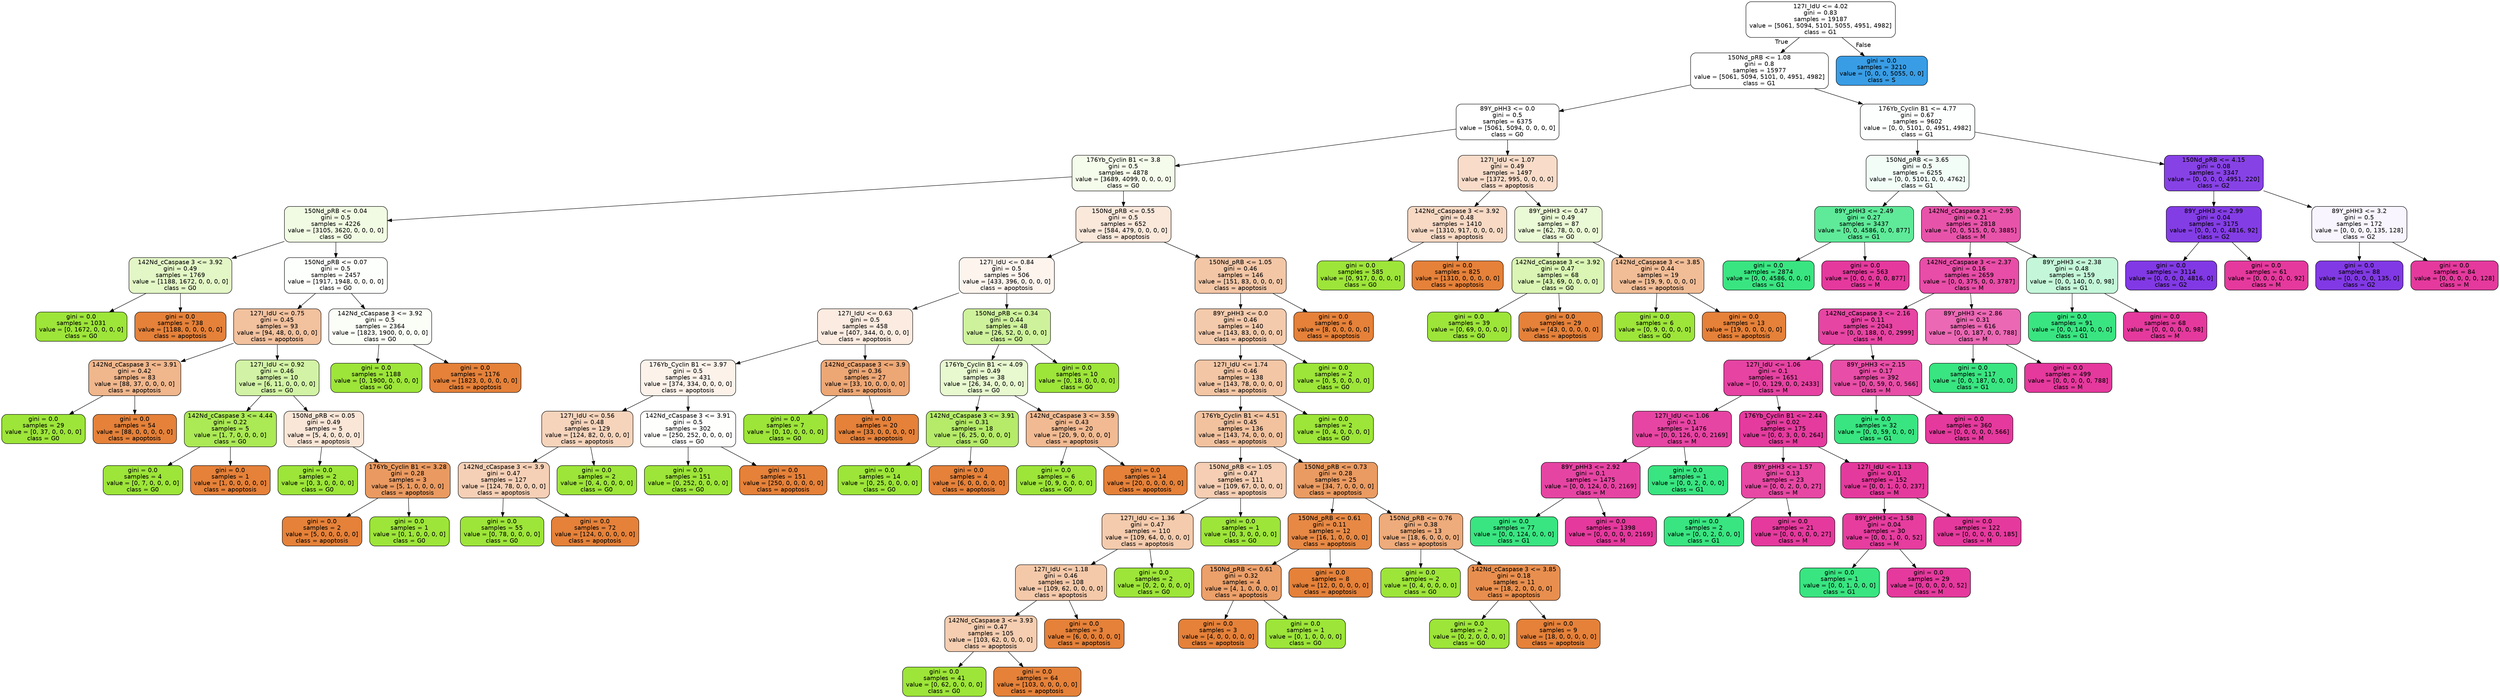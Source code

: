 digraph Tree {
node [shape=box, style="filled, rounded", color="black", fontname=helvetica] ;
edge [fontname=helvetica] ;
0 [label="127I_IdU <= 4.02\ngini = 0.83\nsamples = 19187\nvalue = [5061, 5094, 5101, 5055, 4951, 4982]\nclass = G1", fillcolor="#ffffff"] ;
1 [label="150Nd_pRB <= 1.08\ngini = 0.8\nsamples = 15977\nvalue = [5061, 5094, 5101, 0, 4951, 4982]\nclass = G1", fillcolor="#ffffff"] ;
0 -> 1 [labeldistance=2.5, labelangle=45, headlabel="True"] ;
2 [label="89Y_pHH3 <= 0.0\ngini = 0.5\nsamples = 6375\nvalue = [5061, 5094, 0, 0, 0, 0]\nclass = G0", fillcolor="#fefffe"] ;
1 -> 2 ;
3 [label="176Yb_Cyclin B1 <= 3.8\ngini = 0.5\nsamples = 4878\nvalue = [3689, 4099, 0, 0, 0, 0]\nclass = G0", fillcolor="#f5fceb"] ;
2 -> 3 ;
4 [label="150Nd_pRB <= 0.04\ngini = 0.5\nsamples = 4226\nvalue = [3105, 3620, 0, 0, 0, 0]\nclass = G0", fillcolor="#f1fbe3"] ;
3 -> 4 ;
5 [label="142Nd_cCaspase 3 <= 3.92\ngini = 0.49\nsamples = 1769\nvalue = [1188, 1672, 0, 0, 0, 0]\nclass = G0", fillcolor="#e3f7c6"] ;
4 -> 5 ;
6 [label="gini = 0.0\nsamples = 1031\nvalue = [0, 1672, 0, 0, 0, 0]\nclass = G0", fillcolor="#9de539"] ;
5 -> 6 ;
7 [label="gini = 0.0\nsamples = 738\nvalue = [1188, 0, 0, 0, 0, 0]\nclass = apoptosis", fillcolor="#e58139"] ;
5 -> 7 ;
8 [label="150Nd_pRB <= 0.07\ngini = 0.5\nsamples = 2457\nvalue = [1917, 1948, 0, 0, 0, 0]\nclass = G0", fillcolor="#fdfffc"] ;
4 -> 8 ;
9 [label="127I_IdU <= 0.75\ngini = 0.45\nsamples = 93\nvalue = [94, 48, 0, 0, 0, 0]\nclass = apoptosis", fillcolor="#f2c19e"] ;
8 -> 9 ;
10 [label="142Nd_cCaspase 3 <= 3.91\ngini = 0.42\nsamples = 83\nvalue = [88, 37, 0, 0, 0, 0]\nclass = apoptosis", fillcolor="#f0b68c"] ;
9 -> 10 ;
11 [label="gini = 0.0\nsamples = 29\nvalue = [0, 37, 0, 0, 0, 0]\nclass = G0", fillcolor="#9de539"] ;
10 -> 11 ;
12 [label="gini = 0.0\nsamples = 54\nvalue = [88, 0, 0, 0, 0, 0]\nclass = apoptosis", fillcolor="#e58139"] ;
10 -> 12 ;
13 [label="127I_IdU <= 0.92\ngini = 0.46\nsamples = 10\nvalue = [6, 11, 0, 0, 0, 0]\nclass = G0", fillcolor="#d2f3a5"] ;
9 -> 13 ;
14 [label="142Nd_cCaspase 3 <= 4.44\ngini = 0.22\nsamples = 5\nvalue = [1, 7, 0, 0, 0, 0]\nclass = G0", fillcolor="#abe955"] ;
13 -> 14 ;
15 [label="gini = 0.0\nsamples = 4\nvalue = [0, 7, 0, 0, 0, 0]\nclass = G0", fillcolor="#9de539"] ;
14 -> 15 ;
16 [label="gini = 0.0\nsamples = 1\nvalue = [1, 0, 0, 0, 0, 0]\nclass = apoptosis", fillcolor="#e58139"] ;
14 -> 16 ;
17 [label="150Nd_pRB <= 0.05\ngini = 0.49\nsamples = 5\nvalue = [5, 4, 0, 0, 0, 0]\nclass = apoptosis", fillcolor="#fae6d7"] ;
13 -> 17 ;
18 [label="gini = 0.0\nsamples = 2\nvalue = [0, 3, 0, 0, 0, 0]\nclass = G0", fillcolor="#9de539"] ;
17 -> 18 ;
19 [label="176Yb_Cyclin B1 <= 3.28\ngini = 0.28\nsamples = 3\nvalue = [5, 1, 0, 0, 0, 0]\nclass = apoptosis", fillcolor="#ea9a61"] ;
17 -> 19 ;
20 [label="gini = 0.0\nsamples = 2\nvalue = [5, 0, 0, 0, 0, 0]\nclass = apoptosis", fillcolor="#e58139"] ;
19 -> 20 ;
21 [label="gini = 0.0\nsamples = 1\nvalue = [0, 1, 0, 0, 0, 0]\nclass = G0", fillcolor="#9de539"] ;
19 -> 21 ;
22 [label="142Nd_cCaspase 3 <= 3.92\ngini = 0.5\nsamples = 2364\nvalue = [1823, 1900, 0, 0, 0, 0]\nclass = G0", fillcolor="#fbfef7"] ;
8 -> 22 ;
23 [label="gini = 0.0\nsamples = 1188\nvalue = [0, 1900, 0, 0, 0, 0]\nclass = G0", fillcolor="#9de539"] ;
22 -> 23 ;
24 [label="gini = 0.0\nsamples = 1176\nvalue = [1823, 0, 0, 0, 0, 0]\nclass = apoptosis", fillcolor="#e58139"] ;
22 -> 24 ;
25 [label="150Nd_pRB <= 0.55\ngini = 0.5\nsamples = 652\nvalue = [584, 479, 0, 0, 0, 0]\nclass = apoptosis", fillcolor="#fae8db"] ;
3 -> 25 ;
26 [label="127I_IdU <= 0.84\ngini = 0.5\nsamples = 506\nvalue = [433, 396, 0, 0, 0, 0]\nclass = apoptosis", fillcolor="#fdf4ee"] ;
25 -> 26 ;
27 [label="127I_IdU <= 0.63\ngini = 0.5\nsamples = 458\nvalue = [407, 344, 0, 0, 0, 0]\nclass = apoptosis", fillcolor="#fbebe0"] ;
26 -> 27 ;
28 [label="176Yb_Cyclin B1 <= 3.97\ngini = 0.5\nsamples = 431\nvalue = [374, 334, 0, 0, 0, 0]\nclass = apoptosis", fillcolor="#fcf2ea"] ;
27 -> 28 ;
29 [label="127I_IdU <= 0.56\ngini = 0.48\nsamples = 129\nvalue = [124, 82, 0, 0, 0, 0]\nclass = apoptosis", fillcolor="#f6d4bc"] ;
28 -> 29 ;
30 [label="142Nd_cCaspase 3 <= 3.9\ngini = 0.47\nsamples = 127\nvalue = [124, 78, 0, 0, 0, 0]\nclass = apoptosis", fillcolor="#f5d0b6"] ;
29 -> 30 ;
31 [label="gini = 0.0\nsamples = 55\nvalue = [0, 78, 0, 0, 0, 0]\nclass = G0", fillcolor="#9de539"] ;
30 -> 31 ;
32 [label="gini = 0.0\nsamples = 72\nvalue = [124, 0, 0, 0, 0, 0]\nclass = apoptosis", fillcolor="#e58139"] ;
30 -> 32 ;
33 [label="gini = 0.0\nsamples = 2\nvalue = [0, 4, 0, 0, 0, 0]\nclass = G0", fillcolor="#9de539"] ;
29 -> 33 ;
34 [label="142Nd_cCaspase 3 <= 3.91\ngini = 0.5\nsamples = 302\nvalue = [250, 252, 0, 0, 0, 0]\nclass = G0", fillcolor="#fefffd"] ;
28 -> 34 ;
35 [label="gini = 0.0\nsamples = 151\nvalue = [0, 252, 0, 0, 0, 0]\nclass = G0", fillcolor="#9de539"] ;
34 -> 35 ;
36 [label="gini = 0.0\nsamples = 151\nvalue = [250, 0, 0, 0, 0, 0]\nclass = apoptosis", fillcolor="#e58139"] ;
34 -> 36 ;
37 [label="142Nd_cCaspase 3 <= 3.9\ngini = 0.36\nsamples = 27\nvalue = [33, 10, 0, 0, 0, 0]\nclass = apoptosis", fillcolor="#eda775"] ;
27 -> 37 ;
38 [label="gini = 0.0\nsamples = 7\nvalue = [0, 10, 0, 0, 0, 0]\nclass = G0", fillcolor="#9de539"] ;
37 -> 38 ;
39 [label="gini = 0.0\nsamples = 20\nvalue = [33, 0, 0, 0, 0, 0]\nclass = apoptosis", fillcolor="#e58139"] ;
37 -> 39 ;
40 [label="150Nd_pRB <= 0.34\ngini = 0.44\nsamples = 48\nvalue = [26, 52, 0, 0, 0, 0]\nclass = G0", fillcolor="#cef29c"] ;
26 -> 40 ;
41 [label="176Yb_Cyclin B1 <= 4.09\ngini = 0.49\nsamples = 38\nvalue = [26, 34, 0, 0, 0, 0]\nclass = G0", fillcolor="#e8f9d0"] ;
40 -> 41 ;
42 [label="142Nd_cCaspase 3 <= 3.91\ngini = 0.31\nsamples = 18\nvalue = [6, 25, 0, 0, 0, 0]\nclass = G0", fillcolor="#b5eb69"] ;
41 -> 42 ;
43 [label="gini = 0.0\nsamples = 14\nvalue = [0, 25, 0, 0, 0, 0]\nclass = G0", fillcolor="#9de539"] ;
42 -> 43 ;
44 [label="gini = 0.0\nsamples = 4\nvalue = [6, 0, 0, 0, 0, 0]\nclass = apoptosis", fillcolor="#e58139"] ;
42 -> 44 ;
45 [label="142Nd_cCaspase 3 <= 3.59\ngini = 0.43\nsamples = 20\nvalue = [20, 9, 0, 0, 0, 0]\nclass = apoptosis", fillcolor="#f1ba92"] ;
41 -> 45 ;
46 [label="gini = 0.0\nsamples = 6\nvalue = [0, 9, 0, 0, 0, 0]\nclass = G0", fillcolor="#9de539"] ;
45 -> 46 ;
47 [label="gini = 0.0\nsamples = 14\nvalue = [20, 0, 0, 0, 0, 0]\nclass = apoptosis", fillcolor="#e58139"] ;
45 -> 47 ;
48 [label="gini = 0.0\nsamples = 10\nvalue = [0, 18, 0, 0, 0, 0]\nclass = G0", fillcolor="#9de539"] ;
40 -> 48 ;
49 [label="150Nd_pRB <= 1.05\ngini = 0.46\nsamples = 146\nvalue = [151, 83, 0, 0, 0, 0]\nclass = apoptosis", fillcolor="#f3c6a6"] ;
25 -> 49 ;
50 [label="89Y_pHH3 <= 0.0\ngini = 0.46\nsamples = 140\nvalue = [143, 83, 0, 0, 0, 0]\nclass = apoptosis", fillcolor="#f4caac"] ;
49 -> 50 ;
51 [label="127I_IdU <= 1.74\ngini = 0.46\nsamples = 138\nvalue = [143, 78, 0, 0, 0, 0]\nclass = apoptosis", fillcolor="#f3c6a5"] ;
50 -> 51 ;
52 [label="176Yb_Cyclin B1 <= 4.51\ngini = 0.45\nsamples = 136\nvalue = [143, 74, 0, 0, 0, 0]\nclass = apoptosis", fillcolor="#f2c29f"] ;
51 -> 52 ;
53 [label="150Nd_pRB <= 1.05\ngini = 0.47\nsamples = 111\nvalue = [109, 67, 0, 0, 0, 0]\nclass = apoptosis", fillcolor="#f5ceb3"] ;
52 -> 53 ;
54 [label="127I_IdU <= 1.36\ngini = 0.47\nsamples = 110\nvalue = [109, 64, 0, 0, 0, 0]\nclass = apoptosis", fillcolor="#f4cbad"] ;
53 -> 54 ;
55 [label="127I_IdU <= 1.18\ngini = 0.46\nsamples = 108\nvalue = [109, 62, 0, 0, 0, 0]\nclass = apoptosis", fillcolor="#f4c9aa"] ;
54 -> 55 ;
56 [label="142Nd_cCaspase 3 <= 3.93\ngini = 0.47\nsamples = 105\nvalue = [103, 62, 0, 0, 0, 0]\nclass = apoptosis", fillcolor="#f5cdb0"] ;
55 -> 56 ;
57 [label="gini = 0.0\nsamples = 41\nvalue = [0, 62, 0, 0, 0, 0]\nclass = G0", fillcolor="#9de539"] ;
56 -> 57 ;
58 [label="gini = 0.0\nsamples = 64\nvalue = [103, 0, 0, 0, 0, 0]\nclass = apoptosis", fillcolor="#e58139"] ;
56 -> 58 ;
59 [label="gini = 0.0\nsamples = 3\nvalue = [6, 0, 0, 0, 0, 0]\nclass = apoptosis", fillcolor="#e58139"] ;
55 -> 59 ;
60 [label="gini = 0.0\nsamples = 2\nvalue = [0, 2, 0, 0, 0, 0]\nclass = G0", fillcolor="#9de539"] ;
54 -> 60 ;
61 [label="gini = 0.0\nsamples = 1\nvalue = [0, 3, 0, 0, 0, 0]\nclass = G0", fillcolor="#9de539"] ;
53 -> 61 ;
62 [label="150Nd_pRB <= 0.73\ngini = 0.28\nsamples = 25\nvalue = [34, 7, 0, 0, 0, 0]\nclass = apoptosis", fillcolor="#ea9b62"] ;
52 -> 62 ;
63 [label="150Nd_pRB <= 0.61\ngini = 0.11\nsamples = 12\nvalue = [16, 1, 0, 0, 0, 0]\nclass = apoptosis", fillcolor="#e78945"] ;
62 -> 63 ;
64 [label="150Nd_pRB <= 0.61\ngini = 0.32\nsamples = 4\nvalue = [4, 1, 0, 0, 0, 0]\nclass = apoptosis", fillcolor="#eca06a"] ;
63 -> 64 ;
65 [label="gini = 0.0\nsamples = 3\nvalue = [4, 0, 0, 0, 0, 0]\nclass = apoptosis", fillcolor="#e58139"] ;
64 -> 65 ;
66 [label="gini = 0.0\nsamples = 1\nvalue = [0, 1, 0, 0, 0, 0]\nclass = G0", fillcolor="#9de539"] ;
64 -> 66 ;
67 [label="gini = 0.0\nsamples = 8\nvalue = [12, 0, 0, 0, 0, 0]\nclass = apoptosis", fillcolor="#e58139"] ;
63 -> 67 ;
68 [label="150Nd_pRB <= 0.76\ngini = 0.38\nsamples = 13\nvalue = [18, 6, 0, 0, 0, 0]\nclass = apoptosis", fillcolor="#eeab7b"] ;
62 -> 68 ;
69 [label="gini = 0.0\nsamples = 2\nvalue = [0, 4, 0, 0, 0, 0]\nclass = G0", fillcolor="#9de539"] ;
68 -> 69 ;
70 [label="142Nd_cCaspase 3 <= 3.85\ngini = 0.18\nsamples = 11\nvalue = [18, 2, 0, 0, 0, 0]\nclass = apoptosis", fillcolor="#e88f4f"] ;
68 -> 70 ;
71 [label="gini = 0.0\nsamples = 2\nvalue = [0, 2, 0, 0, 0, 0]\nclass = G0", fillcolor="#9de539"] ;
70 -> 71 ;
72 [label="gini = 0.0\nsamples = 9\nvalue = [18, 0, 0, 0, 0, 0]\nclass = apoptosis", fillcolor="#e58139"] ;
70 -> 72 ;
73 [label="gini = 0.0\nsamples = 2\nvalue = [0, 4, 0, 0, 0, 0]\nclass = G0", fillcolor="#9de539"] ;
51 -> 73 ;
74 [label="gini = 0.0\nsamples = 2\nvalue = [0, 5, 0, 0, 0, 0]\nclass = G0", fillcolor="#9de539"] ;
50 -> 74 ;
75 [label="gini = 0.0\nsamples = 6\nvalue = [8, 0, 0, 0, 0, 0]\nclass = apoptosis", fillcolor="#e58139"] ;
49 -> 75 ;
76 [label="127I_IdU <= 1.07\ngini = 0.49\nsamples = 1497\nvalue = [1372, 995, 0, 0, 0, 0]\nclass = apoptosis", fillcolor="#f8dcc9"] ;
2 -> 76 ;
77 [label="142Nd_cCaspase 3 <= 3.92\ngini = 0.48\nsamples = 1410\nvalue = [1310, 917, 0, 0, 0, 0]\nclass = apoptosis", fillcolor="#f7d9c4"] ;
76 -> 77 ;
78 [label="gini = 0.0\nsamples = 585\nvalue = [0, 917, 0, 0, 0, 0]\nclass = G0", fillcolor="#9de539"] ;
77 -> 78 ;
79 [label="gini = 0.0\nsamples = 825\nvalue = [1310, 0, 0, 0, 0, 0]\nclass = apoptosis", fillcolor="#e58139"] ;
77 -> 79 ;
80 [label="89Y_pHH3 <= 0.47\ngini = 0.49\nsamples = 87\nvalue = [62, 78, 0, 0, 0, 0]\nclass = G0", fillcolor="#ebfad6"] ;
76 -> 80 ;
81 [label="142Nd_cCaspase 3 <= 3.92\ngini = 0.47\nsamples = 68\nvalue = [43, 69, 0, 0, 0, 0]\nclass = G0", fillcolor="#daf5b4"] ;
80 -> 81 ;
82 [label="gini = 0.0\nsamples = 39\nvalue = [0, 69, 0, 0, 0, 0]\nclass = G0", fillcolor="#9de539"] ;
81 -> 82 ;
83 [label="gini = 0.0\nsamples = 29\nvalue = [43, 0, 0, 0, 0, 0]\nclass = apoptosis", fillcolor="#e58139"] ;
81 -> 83 ;
84 [label="142Nd_cCaspase 3 <= 3.85\ngini = 0.44\nsamples = 19\nvalue = [19, 9, 0, 0, 0, 0]\nclass = apoptosis", fillcolor="#f1bd97"] ;
80 -> 84 ;
85 [label="gini = 0.0\nsamples = 6\nvalue = [0, 9, 0, 0, 0, 0]\nclass = G0", fillcolor="#9de539"] ;
84 -> 85 ;
86 [label="gini = 0.0\nsamples = 13\nvalue = [19, 0, 0, 0, 0, 0]\nclass = apoptosis", fillcolor="#e58139"] ;
84 -> 86 ;
87 [label="176Yb_Cyclin B1 <= 4.77\ngini = 0.67\nsamples = 9602\nvalue = [0, 0, 5101, 0, 4951, 4982]\nclass = G1", fillcolor="#fdfffe"] ;
1 -> 87 ;
88 [label="150Nd_pRB <= 3.65\ngini = 0.5\nsamples = 6255\nvalue = [0, 0, 5101, 0, 0, 4762]\nclass = G1", fillcolor="#f2fdf7"] ;
87 -> 88 ;
89 [label="89Y_pHH3 <= 2.49\ngini = 0.27\nsamples = 3437\nvalue = [0, 0, 4586, 0, 0, 877]\nclass = G1", fillcolor="#5fea99"] ;
88 -> 89 ;
90 [label="gini = 0.0\nsamples = 2874\nvalue = [0, 0, 4586, 0, 0, 0]\nclass = G1", fillcolor="#39e581"] ;
89 -> 90 ;
91 [label="gini = 0.0\nsamples = 563\nvalue = [0, 0, 0, 0, 0, 877]\nclass = M", fillcolor="#e5399d"] ;
89 -> 91 ;
92 [label="142Nd_cCaspase 3 <= 2.95\ngini = 0.21\nsamples = 2818\nvalue = [0, 0, 515, 0, 0, 3885]\nclass = M", fillcolor="#e853aa"] ;
88 -> 92 ;
93 [label="142Nd_cCaspase 3 <= 2.37\ngini = 0.16\nsamples = 2659\nvalue = [0, 0, 375, 0, 0, 3787]\nclass = M", fillcolor="#e84da7"] ;
92 -> 93 ;
94 [label="142Nd_cCaspase 3 <= 2.16\ngini = 0.11\nsamples = 2043\nvalue = [0, 0, 188, 0, 0, 2999]\nclass = M", fillcolor="#e745a3"] ;
93 -> 94 ;
95 [label="127I_IdU <= 1.06\ngini = 0.1\nsamples = 1651\nvalue = [0, 0, 129, 0, 0, 2433]\nclass = M", fillcolor="#e643a2"] ;
94 -> 95 ;
96 [label="127I_IdU <= 1.06\ngini = 0.1\nsamples = 1476\nvalue = [0, 0, 126, 0, 0, 2169]\nclass = M", fillcolor="#e745a3"] ;
95 -> 96 ;
97 [label="89Y_pHH3 <= 2.92\ngini = 0.1\nsamples = 1475\nvalue = [0, 0, 124, 0, 0, 2169]\nclass = M", fillcolor="#e644a3"] ;
96 -> 97 ;
98 [label="gini = 0.0\nsamples = 77\nvalue = [0, 0, 124, 0, 0, 0]\nclass = G1", fillcolor="#39e581"] ;
97 -> 98 ;
99 [label="gini = 0.0\nsamples = 1398\nvalue = [0, 0, 0, 0, 0, 2169]\nclass = M", fillcolor="#e5399d"] ;
97 -> 99 ;
100 [label="gini = 0.0\nsamples = 1\nvalue = [0, 0, 2, 0, 0, 0]\nclass = G1", fillcolor="#39e581"] ;
96 -> 100 ;
101 [label="176Yb_Cyclin B1 <= 2.44\ngini = 0.02\nsamples = 175\nvalue = [0, 0, 3, 0, 0, 264]\nclass = M", fillcolor="#e53b9e"] ;
95 -> 101 ;
102 [label="89Y_pHH3 <= 1.57\ngini = 0.13\nsamples = 23\nvalue = [0, 0, 2, 0, 0, 27]\nclass = M", fillcolor="#e748a4"] ;
101 -> 102 ;
103 [label="gini = 0.0\nsamples = 2\nvalue = [0, 0, 2, 0, 0, 0]\nclass = G1", fillcolor="#39e581"] ;
102 -> 103 ;
104 [label="gini = 0.0\nsamples = 21\nvalue = [0, 0, 0, 0, 0, 27]\nclass = M", fillcolor="#e5399d"] ;
102 -> 104 ;
105 [label="127I_IdU <= 1.13\ngini = 0.01\nsamples = 152\nvalue = [0, 0, 1, 0, 0, 237]\nclass = M", fillcolor="#e53a9d"] ;
101 -> 105 ;
106 [label="89Y_pHH3 <= 1.58\ngini = 0.04\nsamples = 30\nvalue = [0, 0, 1, 0, 0, 52]\nclass = M", fillcolor="#e63d9f"] ;
105 -> 106 ;
107 [label="gini = 0.0\nsamples = 1\nvalue = [0, 0, 1, 0, 0, 0]\nclass = G1", fillcolor="#39e581"] ;
106 -> 107 ;
108 [label="gini = 0.0\nsamples = 29\nvalue = [0, 0, 0, 0, 0, 52]\nclass = M", fillcolor="#e5399d"] ;
106 -> 108 ;
109 [label="gini = 0.0\nsamples = 122\nvalue = [0, 0, 0, 0, 0, 185]\nclass = M", fillcolor="#e5399d"] ;
105 -> 109 ;
110 [label="89Y_pHH3 <= 2.15\ngini = 0.17\nsamples = 392\nvalue = [0, 0, 59, 0, 0, 566]\nclass = M", fillcolor="#e84ea7"] ;
94 -> 110 ;
111 [label="gini = 0.0\nsamples = 32\nvalue = [0, 0, 59, 0, 0, 0]\nclass = G1", fillcolor="#39e581"] ;
110 -> 111 ;
112 [label="gini = 0.0\nsamples = 360\nvalue = [0, 0, 0, 0, 0, 566]\nclass = M", fillcolor="#e5399d"] ;
110 -> 112 ;
113 [label="89Y_pHH3 <= 2.86\ngini = 0.31\nsamples = 616\nvalue = [0, 0, 187, 0, 0, 788]\nclass = M", fillcolor="#eb68b4"] ;
93 -> 113 ;
114 [label="gini = 0.0\nsamples = 117\nvalue = [0, 0, 187, 0, 0, 0]\nclass = G1", fillcolor="#39e581"] ;
113 -> 114 ;
115 [label="gini = 0.0\nsamples = 499\nvalue = [0, 0, 0, 0, 0, 788]\nclass = M", fillcolor="#e5399d"] ;
113 -> 115 ;
116 [label="89Y_pHH3 <= 2.38\ngini = 0.48\nsamples = 159\nvalue = [0, 0, 140, 0, 0, 98]\nclass = G1", fillcolor="#c4f7d9"] ;
92 -> 116 ;
117 [label="gini = 0.0\nsamples = 91\nvalue = [0, 0, 140, 0, 0, 0]\nclass = G1", fillcolor="#39e581"] ;
116 -> 117 ;
118 [label="gini = 0.0\nsamples = 68\nvalue = [0, 0, 0, 0, 0, 98]\nclass = M", fillcolor="#e5399d"] ;
116 -> 118 ;
119 [label="150Nd_pRB <= 4.15\ngini = 0.08\nsamples = 3347\nvalue = [0, 0, 0, 0, 4951, 220]\nclass = G2", fillcolor="#8742e6"] ;
87 -> 119 ;
120 [label="89Y_pHH3 <= 2.99\ngini = 0.04\nsamples = 3175\nvalue = [0, 0, 0, 0, 4816, 92]\nclass = G2", fillcolor="#833de5"] ;
119 -> 120 ;
121 [label="gini = 0.0\nsamples = 3114\nvalue = [0, 0, 0, 0, 4816, 0]\nclass = G2", fillcolor="#8139e5"] ;
120 -> 121 ;
122 [label="gini = 0.0\nsamples = 61\nvalue = [0, 0, 0, 0, 0, 92]\nclass = M", fillcolor="#e5399d"] ;
120 -> 122 ;
123 [label="89Y_pHH3 <= 3.2\ngini = 0.5\nsamples = 172\nvalue = [0, 0, 0, 0, 135, 128]\nclass = G2", fillcolor="#f8f5fe"] ;
119 -> 123 ;
124 [label="gini = 0.0\nsamples = 88\nvalue = [0, 0, 0, 0, 135, 0]\nclass = G2", fillcolor="#8139e5"] ;
123 -> 124 ;
125 [label="gini = 0.0\nsamples = 84\nvalue = [0, 0, 0, 0, 0, 128]\nclass = M", fillcolor="#e5399d"] ;
123 -> 125 ;
126 [label="gini = 0.0\nsamples = 3210\nvalue = [0, 0, 0, 5055, 0, 0]\nclass = S", fillcolor="#399de5"] ;
0 -> 126 [labeldistance=2.5, labelangle=-45, headlabel="False"] ;
}